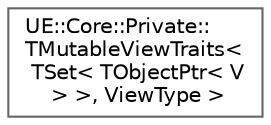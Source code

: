 digraph "Graphical Class Hierarchy"
{
 // INTERACTIVE_SVG=YES
 // LATEX_PDF_SIZE
  bgcolor="transparent";
  edge [fontname=Helvetica,fontsize=10,labelfontname=Helvetica,labelfontsize=10];
  node [fontname=Helvetica,fontsize=10,shape=box,height=0.2,width=0.4];
  rankdir="LR";
  Node0 [id="Node000000",label="UE::Core::Private::\lTMutableViewTraits\<\l TSet\< TObjectPtr\< V\l \> \>, ViewType \>",height=0.2,width=0.4,color="grey40", fillcolor="white", style="filled",URL="$d2/d50/structUE_1_1Core_1_1Private_1_1TMutableViewTraits_3_01TSet_3_01TObjectPtr_3_01V_01_4_01_4_00_01ViewType_01_4.html",tooltip=" "];
}
